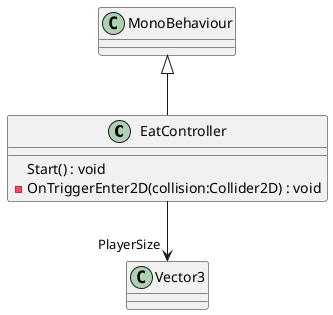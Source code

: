 @startuml
class EatController {
    Start() : void
    - OnTriggerEnter2D(collision:Collider2D) : void
}
MonoBehaviour <|-- EatController
EatController --> "PlayerSize" Vector3
@enduml
